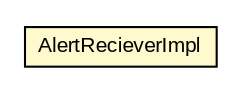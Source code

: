 #!/usr/local/bin/dot
#
# Class diagram 
# Generated by UMLGraph version R5_6-24-gf6e263 (http://www.umlgraph.org/)
#

digraph G {
	edge [fontname="arial",fontsize=10,labelfontname="arial",labelfontsize=10];
	node [fontname="arial",fontsize=10,shape=plaintext];
	nodesep=0.25;
	ranksep=0.5;
	// org.miloss.fgsms.plugins.sla.alertservice.AlertRecieverImpl
	c131595 [label=<<table title="org.miloss.fgsms.plugins.sla.alertservice.AlertRecieverImpl" border="0" cellborder="1" cellspacing="0" cellpadding="2" port="p" bgcolor="lemonChiffon" href="./AlertRecieverImpl.html">
		<tr><td><table border="0" cellspacing="0" cellpadding="1">
<tr><td align="center" balign="center"> AlertRecieverImpl </td></tr>
		</table></td></tr>
		</table>>, URL="./AlertRecieverImpl.html", fontname="arial", fontcolor="black", fontsize=10.0];
}

